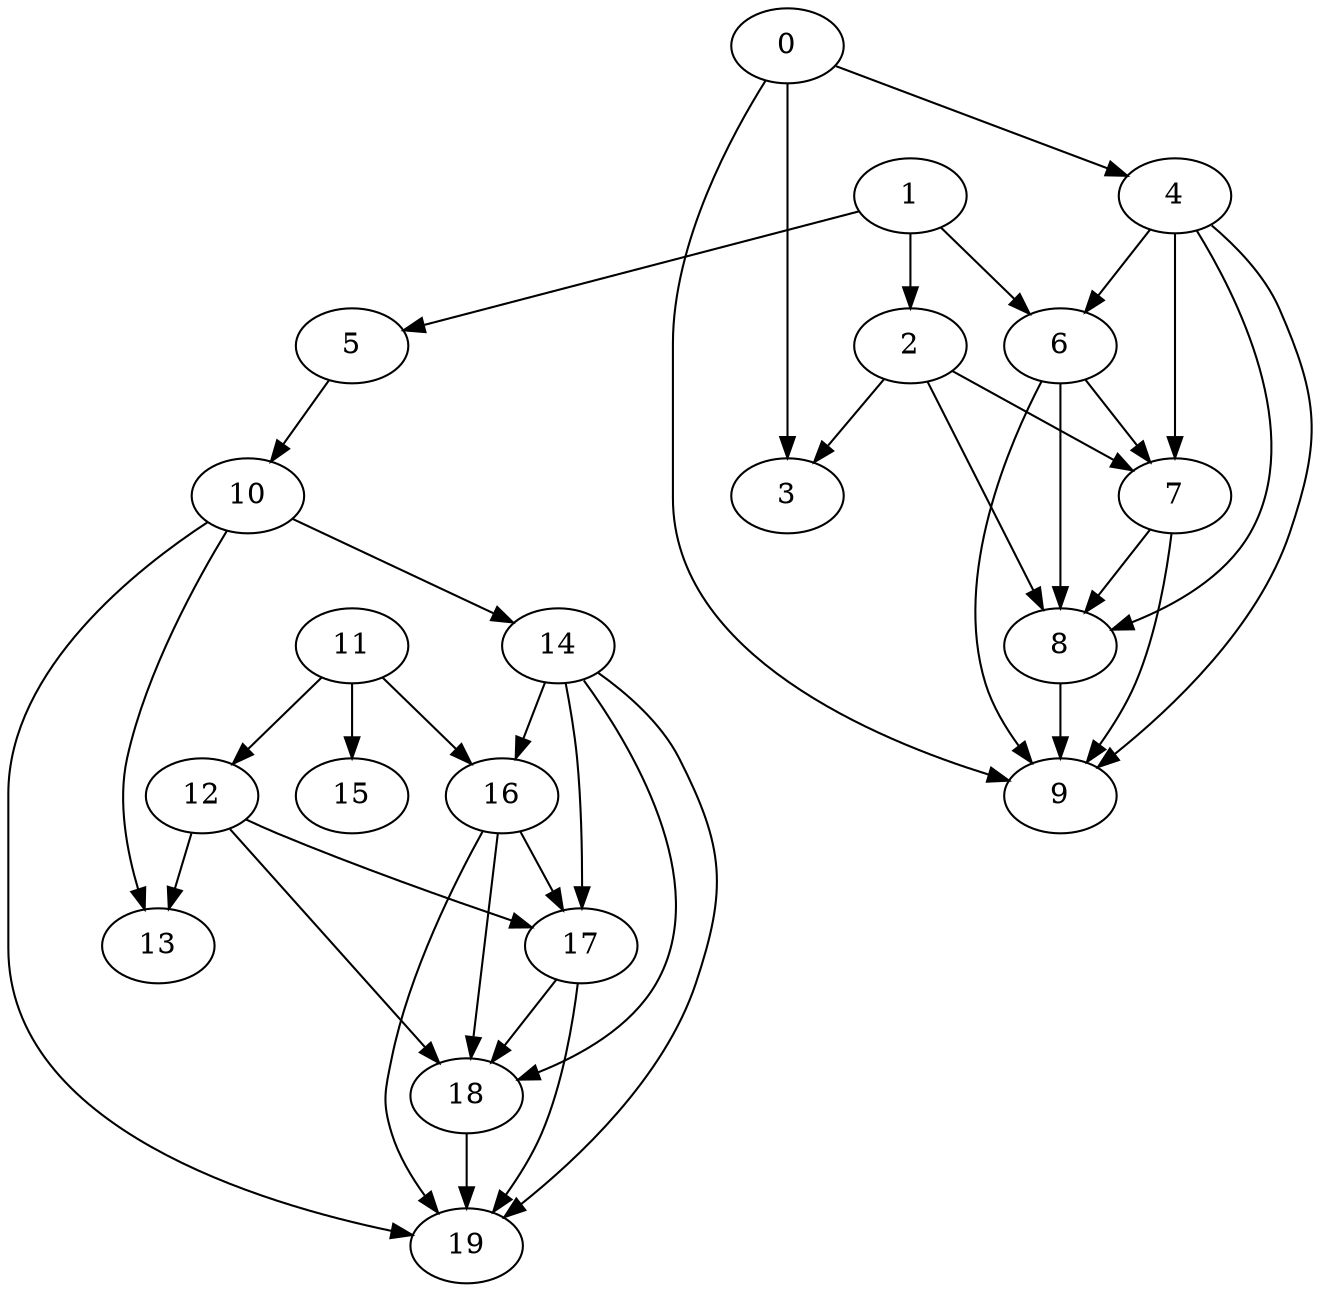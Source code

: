digraph "outputGraph" {
		15	[Weight=7, Start=48, Processor=1]
		11 -> 15   [Weight = 19];
		13	[Weight=10, Start=71, Processor=2]
		12 -> 13   [Weight = 10];
		10 -> 13   [Weight = 34];
		3	[Weight=10, Start=66, Processor=3]
		0 -> 3   [Weight = 34];
		2 -> 3   [Weight = 10];
		1	[Weight=5, Start=0, Processor=4]
		5	[Weight=7, Start=5, Processor=4]
		1 -> 5   [Weight = 19];
		0	[Weight=6, Start=12, Processor=4]
		10	[Weight=6, Start=18, Processor=4]
		5 -> 10   [Weight = 34];
		11	[Weight=5, Start=24, Processor=4]
		4	[Weight=3, Start=29, Processor=4]
		0 -> 4   [Weight = 24];
		14	[Weight=3, Start=32, Processor=4]
		10 -> 14   [Weight = 24];
		6	[Weight=8, Start=35, Processor=4]
		4 -> 6   [Weight = 10];
		1 -> 6   [Weight = 39];
		16	[Weight=8, Start=43, Processor=4]
		11 -> 16   [Weight = 39];
		14 -> 16   [Weight = 10];
		2	[Weight=5, Start=51, Processor=4]
		1 -> 2   [Weight = 48];
		12	[Weight=5, Start=56, Processor=4]
		11 -> 12   [Weight = 48];
		7	[Weight=3, Start=61, Processor=4]
		6 -> 7   [Weight = 15];
		2 -> 7   [Weight = 48];
		4 -> 7   [Weight = 48];
		17	[Weight=3, Start=64, Processor=4]
		16 -> 17   [Weight = 15];
		12 -> 17   [Weight = 48];
		14 -> 17   [Weight = 48];
		8	[Weight=8, Start=67, Processor=4]
		6 -> 8   [Weight = 39];
		2 -> 8   [Weight = 48];
		7 -> 8   [Weight = 15];
		4 -> 8   [Weight = 48];
		18	[Weight=8, Start=75, Processor=4]
		16 -> 18   [Weight = 39];
		12 -> 18   [Weight = 48];
		17 -> 18   [Weight = 15];
		14 -> 18   [Weight = 48];
		9	[Weight=8, Start=83, Processor=4]
		6 -> 9   [Weight = 29];
		0 -> 9   [Weight = 44];
		7 -> 9   [Weight = 34];
		8 -> 9   [Weight = 39];
		4 -> 9   [Weight = 39];
		19	[Weight=8, Start=91, Processor=4]
		16 -> 19   [Weight = 29];
		18 -> 19   [Weight = 39];
		17 -> 19   [Weight = 34];
		10 -> 19   [Weight = 44];
		14 -> 19   [Weight = 39];
}